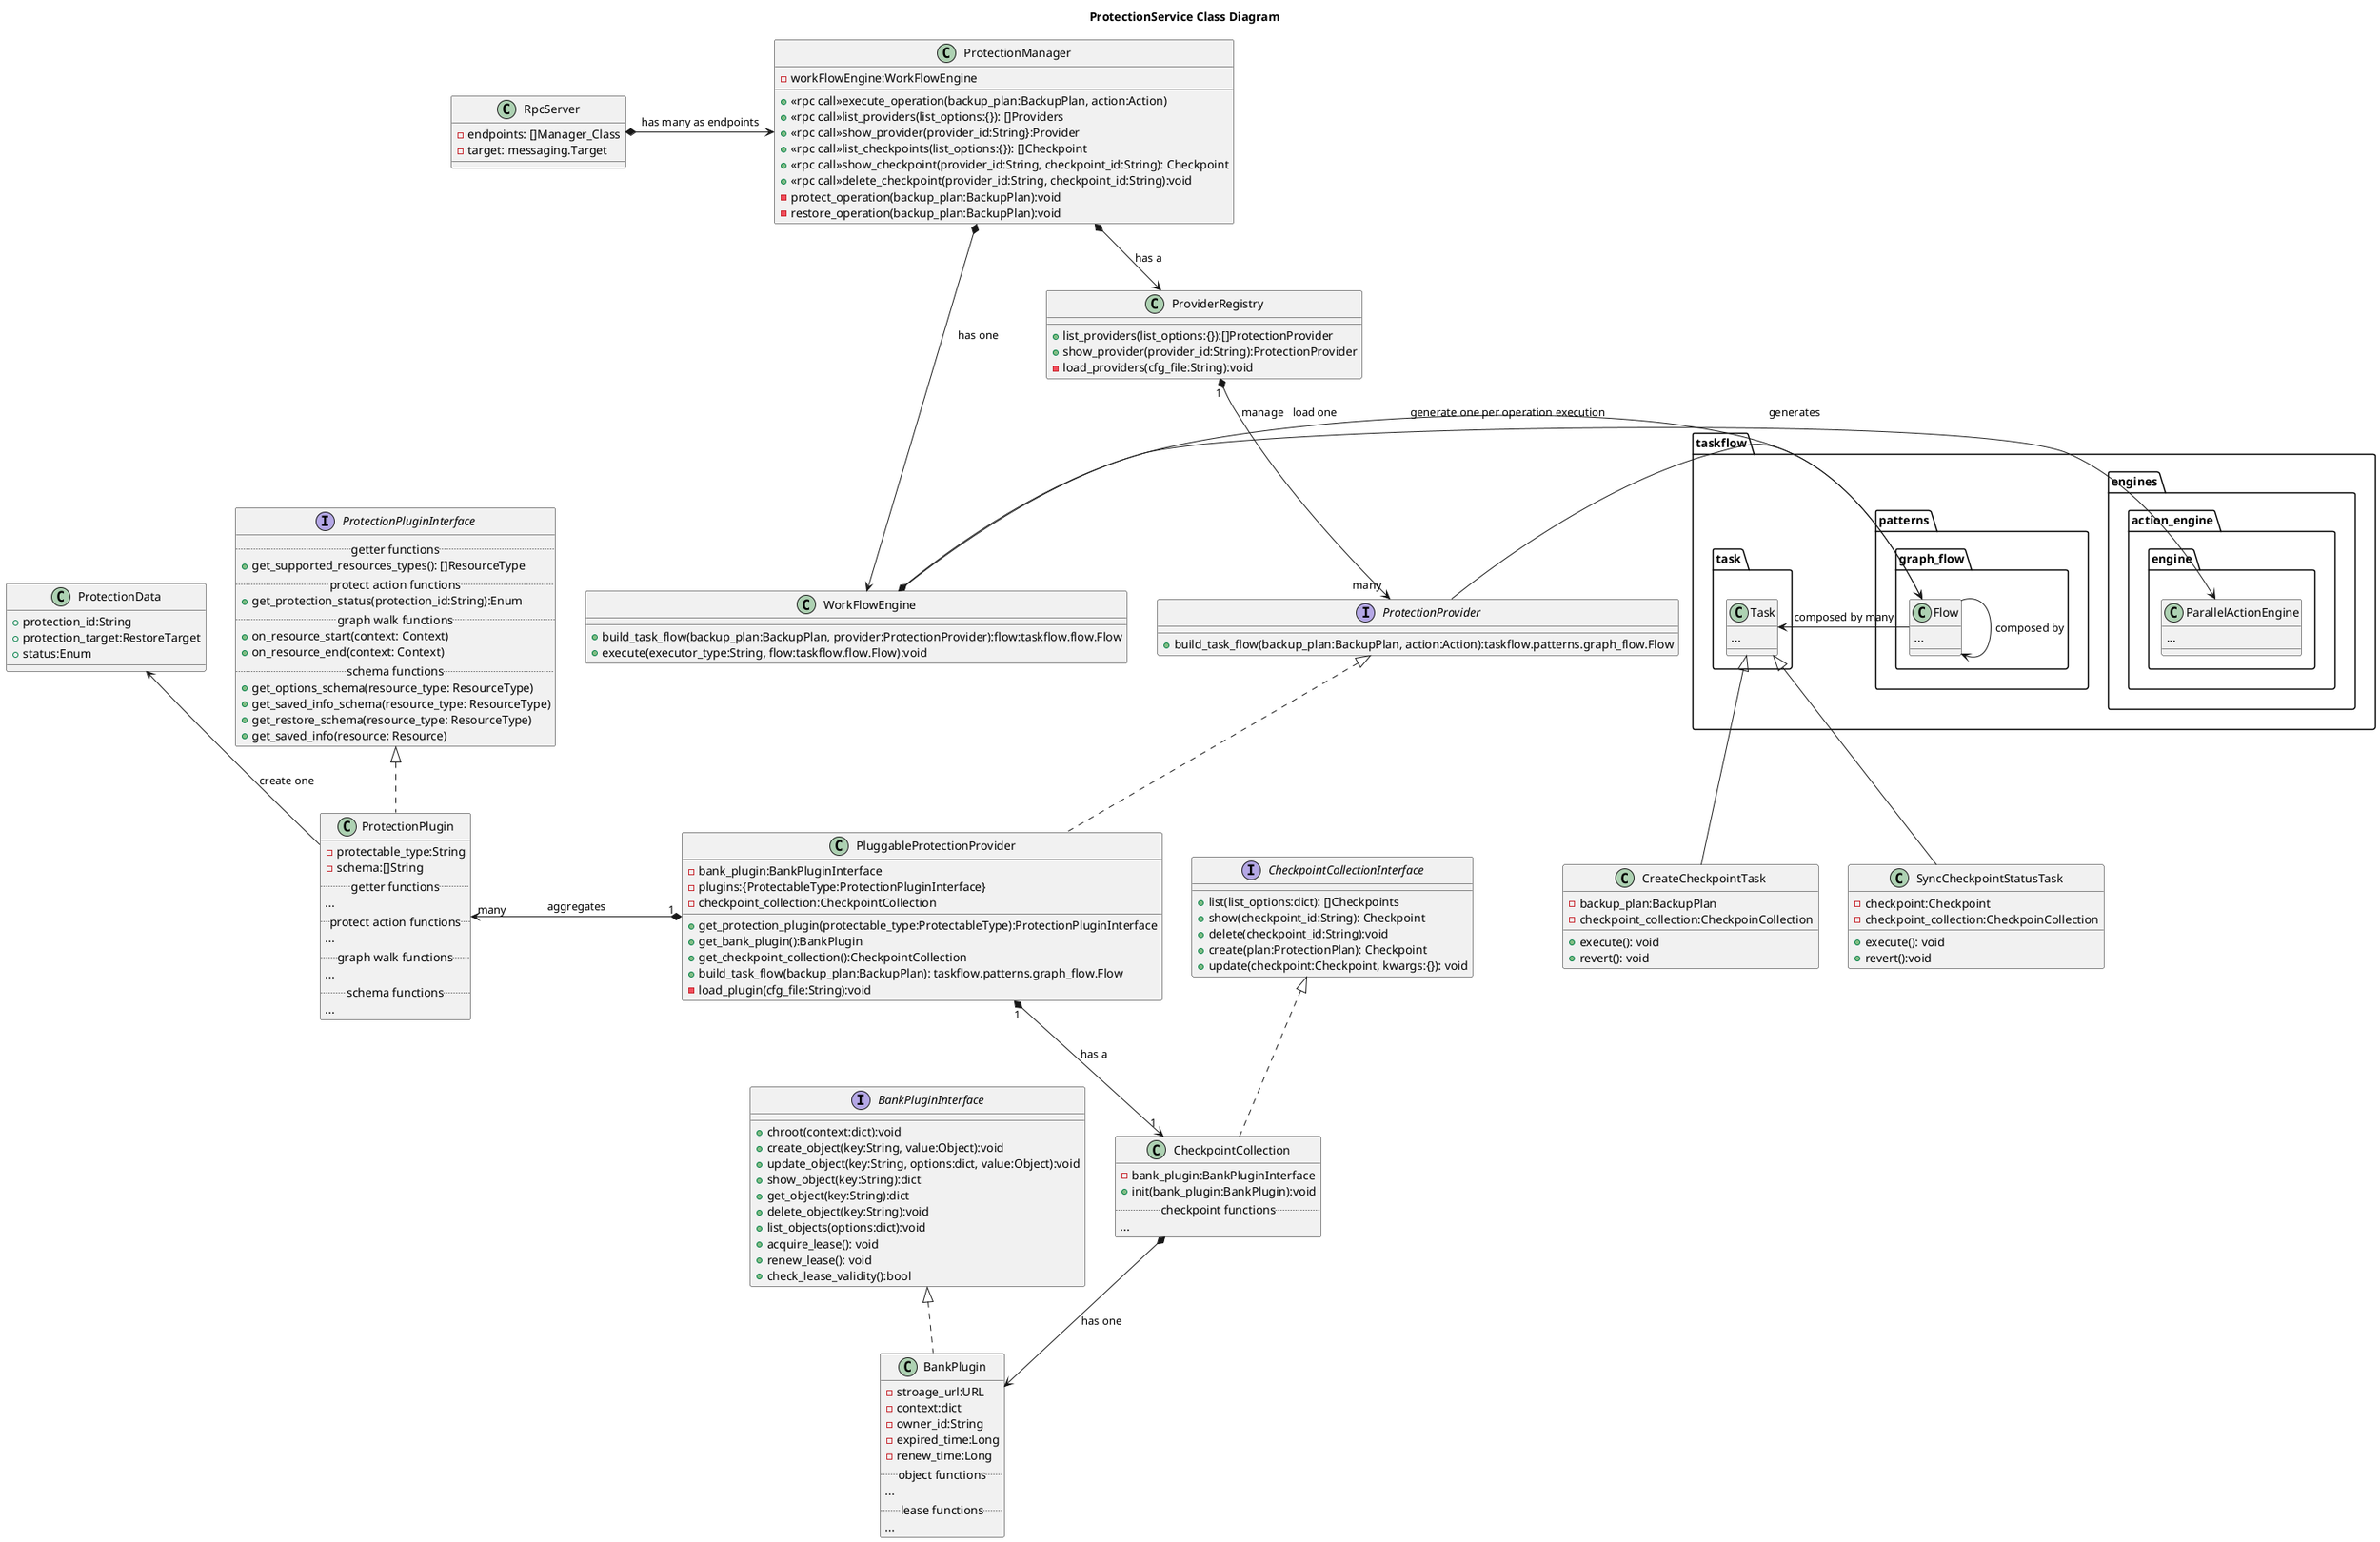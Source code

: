 @startuml

title ProtectionService Class Diagram

class RpcServer {
  -endpoints: []Manager_Class
  -target: messaging.Target
}

class ProtectionManager {
  +<<rpc call>>execute_operation(backup_plan:BackupPlan, action:Action)
  +<<rpc call>>list_providers(list_options:{}): []Providers
  +<<rpc call>>show_provider(provider_id:String}:Provider
  +<<rpc call>>list_checkpoints(list_options:{}): []Checkpoint
  +<<rpc call>>show_checkpoint(provider_id:String, checkpoint_id:String): Checkpoint
  +<<rpc call>>delete_checkpoint(provider_id:String, checkpoint_id:String):void
  -protect_operation(backup_plan:BackupPlan):void
  -restore_operation(backup_plan:BackupPlan):void
  -workFlowEngine:WorkFlowEngine
}

RpcServer*-right->ProtectionManager:has many as endpoints

class WorkFlowEngine {
  +build_task_flow(backup_plan:BackupPlan, provider:ProtectionProvider):flow:taskflow.flow.Flow
  +execute(executor_type:String, flow:taskflow.flow.Flow):void
}

ProtectionManager*->WorkFlowEngine:has one

class taskflow.engines.action_engine.engine.ParallelActionEngine {
 ...
}

WorkFlowEngine*-up->taskflow.engines.action_engine.engine.ParallelActionEngine:load one

class taskflow.patterns.graph_flow.Flow {
  ...
}

WorkFlowEngine -right-> taskflow.patterns.graph_flow.Flow:generate one per operation execution

class taskflow.task.Task {
  ...
}

taskflow.patterns.graph_flow.Flow->taskflow.task.Task:composed by many

class CreateCheckpointTask extends taskflow.task.Task {
  -backup_plan:BackupPlan
  -checkpoint_collection:CheckpoinCollection
  +execute(): void
  +revert(): void
}

class SyncCheckpointStatusTask extends taskflow.task.Task{
  -checkpoint:Checkpoint
  -checkpoint_collection:CheckpoinCollection
  +execute(): void
  +revert():void
}

interface CheckpointCollectionInterface {
  +list(list_options:dict): []Checkpoints
  +show(checkpoint_id:String): Checkpoint
  +delete(checkpoint_id:String):void
  +create(plan:ProtectionPlan): Checkpoint
  +update(checkpoint:Checkpoint, kwargs:{}): void
}

class CheckpointCollection implements CheckpointCollectionInterface{
  -bank_plugin:BankPluginInterface
  +init(bank_plugin:BankPlugin):void
  ..checkpoint functions..
  ...
  }

CheckpointCollection*-down->BankPlugin:has one

class ProviderRegistry{
  +list_providers(list_options:{}):[]ProtectionProvider
  +show_provider(provider_id:String):ProtectionProvider
  -load_providers(cfg_file:String):void
}

ProtectionManager*-down->ProviderRegistry:has a

interface ProtectionProvider {
  +build_task_flow(backup_plan:BackupPlan, action:Action):taskflow.patterns.graph_flow.Flow
}

ProviderRegistry "1"*-down->"many" ProtectionProvider:manage

ProtectionProvider-right->taskflow.patterns.graph_flow.Flow:generates

taskflow.patterns.graph_flow.Flow->taskflow.patterns.graph_flow.Flow:composed by

class PluggableProtectionProvider implements ProtectionProvider{
  +get_protection_plugin(protectable_type:ProtectableType):ProtectionPluginInterface
  +get_bank_plugin():BankPlugin
  +get_checkpoint_collection():CheckpointCollection
  +build_task_flow(backup_plan:BackupPlan): taskflow.patterns.graph_flow.Flow
  -load_plugin(cfg_file:String):void
  -bank_plugin:BankPluginInterface
  -plugins:{ProtectableType:ProtectionPluginInterface}
  -checkpoint_collection:CheckpointCollection
}

interface ProtectionPluginInterface {
  ..getter functions..
  +get_supported_resources_types(): []ResourceType
  ..protect action functions..
  +get_protection_status(protection_id:String):Enum
  ..graph walk functions..
  +on_resource_start(context: Context)
  +on_resource_end(context: Context)
  ..schema functions..
  +get_options_schema(resource_type: ResourceType)
  +get_saved_info_schema(resource_type: ResourceType)
  +get_restore_schema(resource_type: ResourceType)
  +get_saved_info(resource: Resource)
}

class ProtectionPlugin implements ProtectionPluginInterface {
  -protectable_type:String
  -schema:[]String
  ..getter functions..
  ...
  ..protect action functions..
  ...
  ..graph walk functions..
  ...
  ..schema functions..
  ...
}

PluggableProtectionProvider "1" *-left->"many" ProtectionPlugin:aggregates

Interface BankPluginInterface {
  +chroot(context:dict):void
  +create_object(key:String, value:Object):void
  +update_object(key:String, options:dict, value:Object):void
  +show_object(key:String):dict
  +get_object(key:String):dict
  +delete_object(key:String):void
  +list_objects(options:dict):void
  +acquire_lease(): void
  +renew_lease(): void
  +check_lease_validity():bool
}

class BankPlugin implements BankPluginInterface {
  -stroage_url:URL
  -context:dict
  -owner_id:String
  -expired_time:Long
  -renew_time:Long
  ..object functions..
  ...
  ..lease functions..
  ...
}

PluggableProtectionProvider "1" *-down->"1" CheckpointCollection:has a

class ProtectionData {
  +protection_id:String
  +protection_target:RestoreTarget
  +status:Enum
}

ProtectionPlugin -up->ProtectionData: create one
@enduml